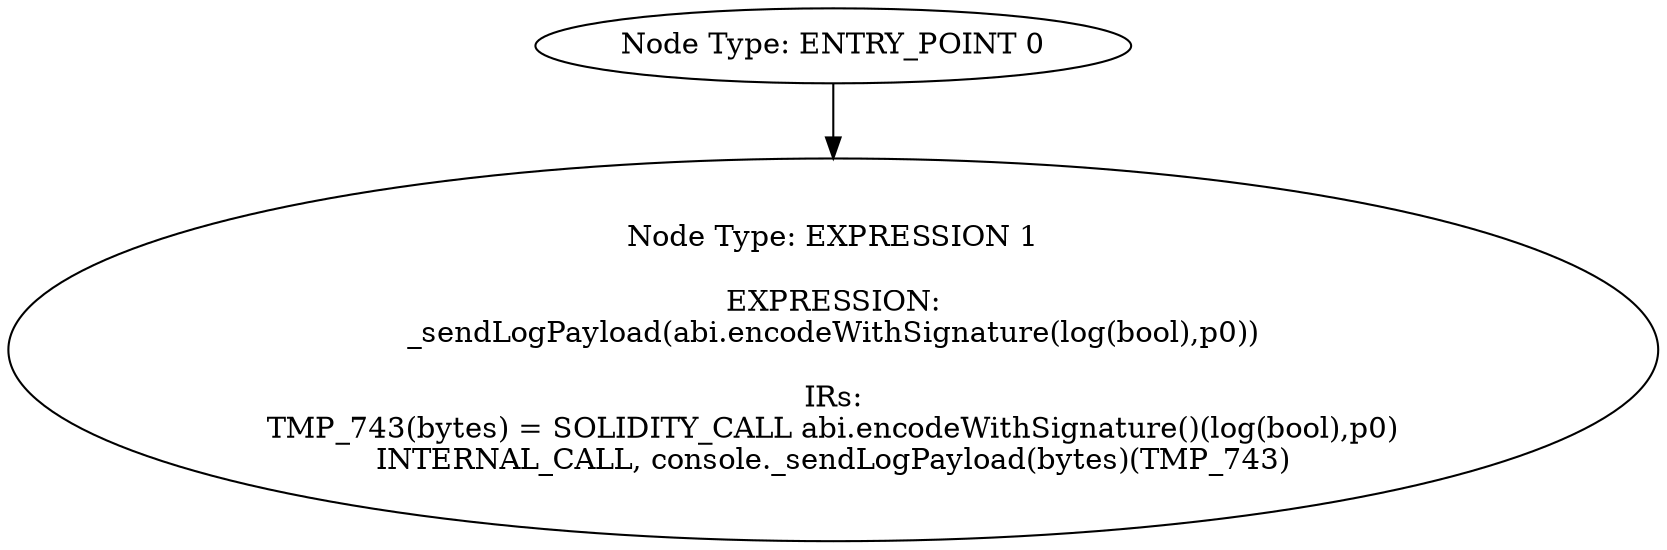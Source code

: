 digraph{
0[label="Node Type: ENTRY_POINT 0
"];
0->1;
1[label="Node Type: EXPRESSION 1

EXPRESSION:
_sendLogPayload(abi.encodeWithSignature(log(bool),p0))

IRs:
TMP_743(bytes) = SOLIDITY_CALL abi.encodeWithSignature()(log(bool),p0)
INTERNAL_CALL, console._sendLogPayload(bytes)(TMP_743)"];
}
